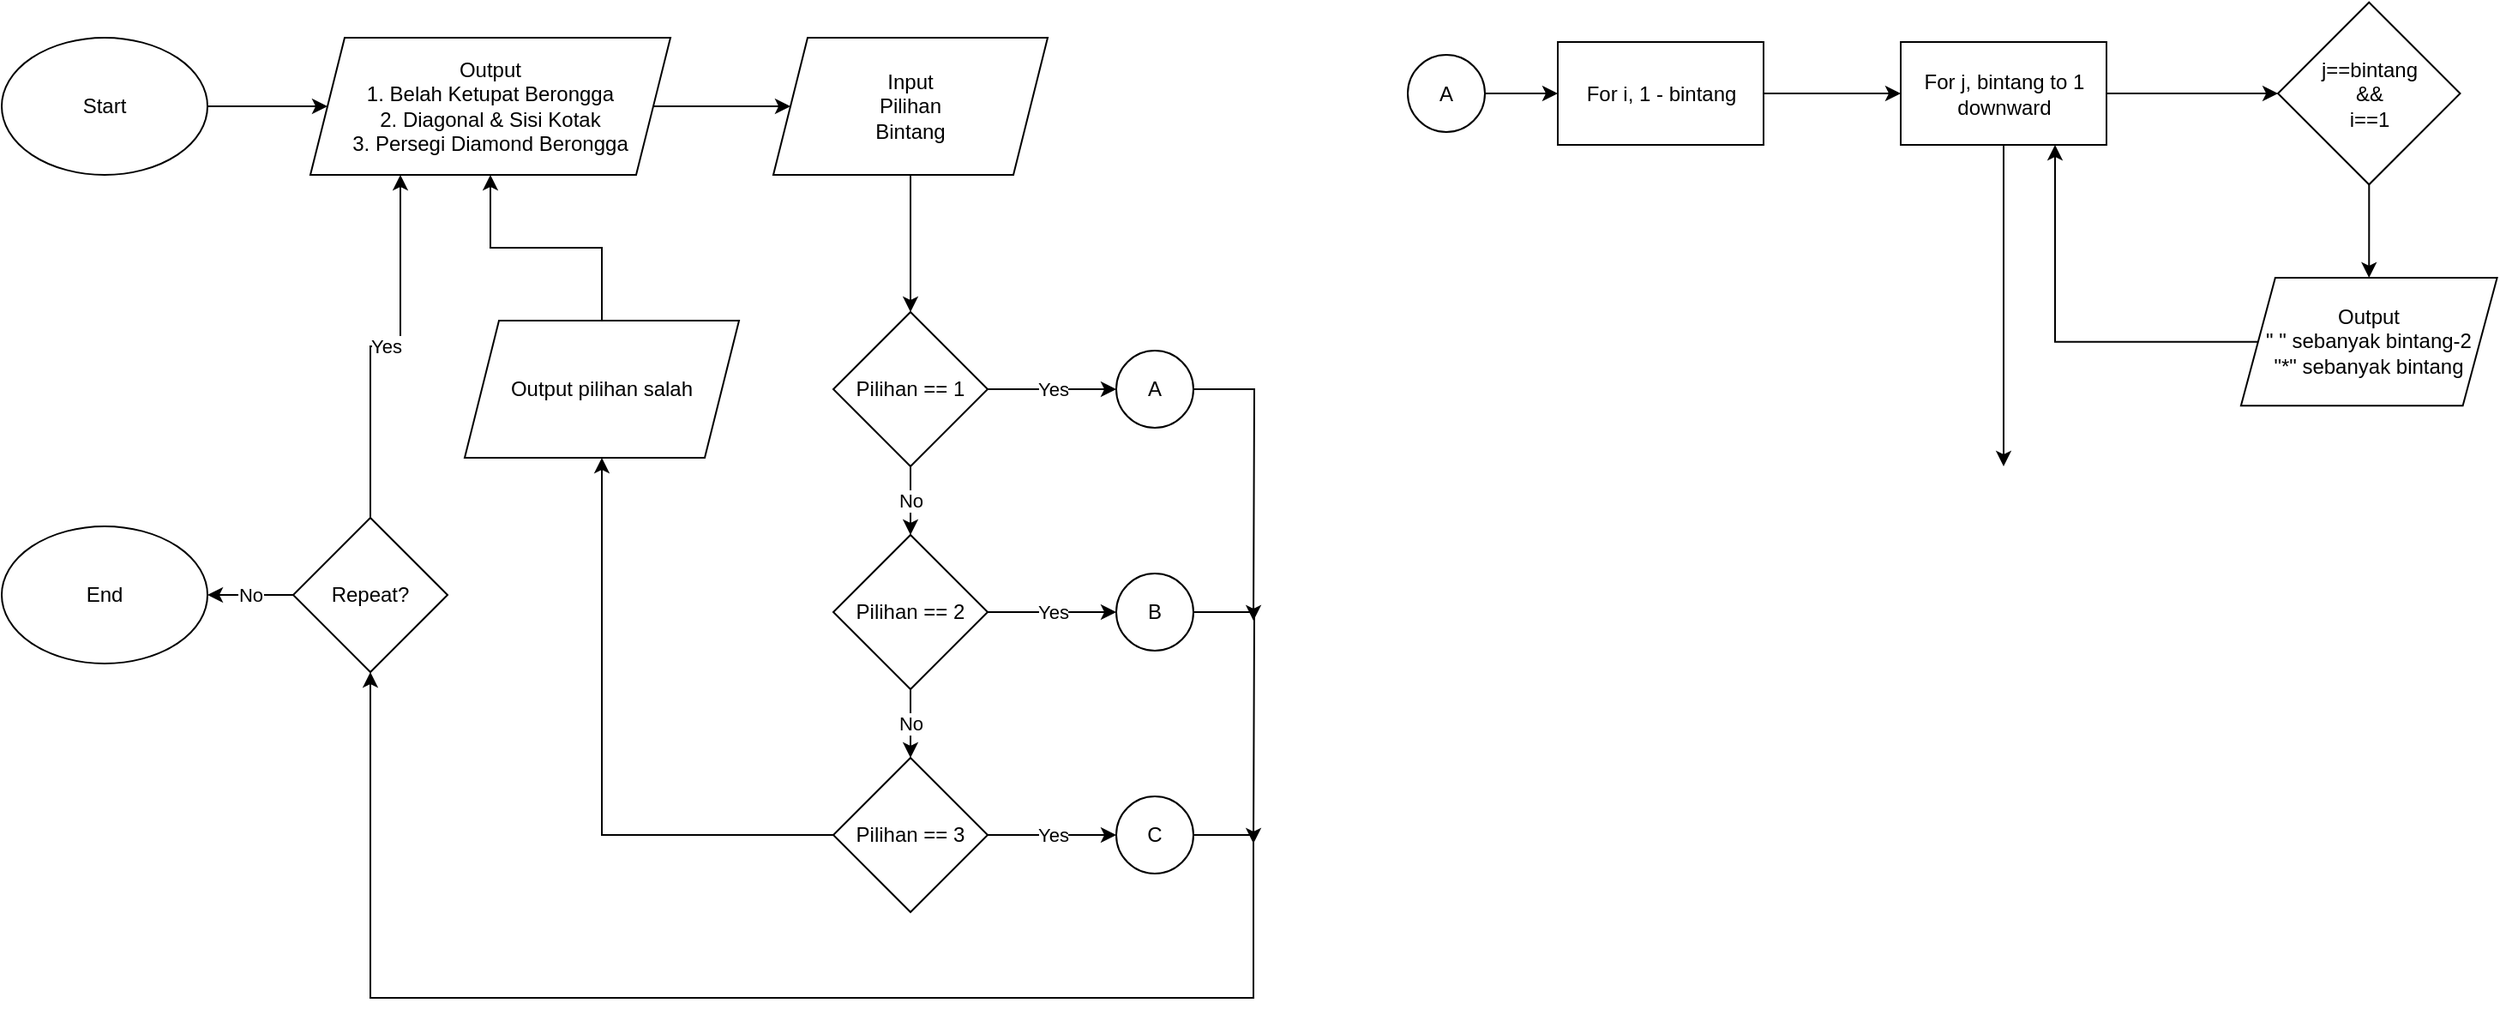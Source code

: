 <mxfile version="20.6.0" type="github"><diagram id="4S-9uo9bmIkG7f88ywFW" name="Page-1"><mxGraphModel dx="903" dy="487" grid="1" gridSize="10" guides="1" tooltips="1" connect="1" arrows="1" fold="1" page="1" pageScale="1" pageWidth="850" pageHeight="1100" math="0" shadow="0"><root><mxCell id="0"/><mxCell id="1" parent="0"/><mxCell id="MSXEvXp3fEAqalI_EgG9-3" style="edgeStyle=orthogonalEdgeStyle;rounded=0;orthogonalLoop=1;jettySize=auto;html=1;" edge="1" parent="1" source="MSXEvXp3fEAqalI_EgG9-1" target="MSXEvXp3fEAqalI_EgG9-2"><mxGeometry relative="1" as="geometry"/></mxCell><mxCell id="MSXEvXp3fEAqalI_EgG9-1" value="Start" style="ellipse;whiteSpace=wrap;html=1;" vertex="1" parent="1"><mxGeometry x="30" y="30" width="120" height="80" as="geometry"/></mxCell><mxCell id="MSXEvXp3fEAqalI_EgG9-5" style="edgeStyle=orthogonalEdgeStyle;rounded=0;orthogonalLoop=1;jettySize=auto;html=1;entryX=0;entryY=0.5;entryDx=0;entryDy=0;" edge="1" parent="1" source="MSXEvXp3fEAqalI_EgG9-2" target="MSXEvXp3fEAqalI_EgG9-4"><mxGeometry relative="1" as="geometry"/></mxCell><mxCell id="MSXEvXp3fEAqalI_EgG9-2" value="Output&lt;br&gt;&lt;span style=&quot;text-align: start; background-color: initial;&quot;&gt;1. Belah Ketupat Berongga&lt;br&gt;&lt;/span&gt;&lt;span style=&quot;text-align: start; background-color: initial;&quot;&gt;2. Diagonal &amp;amp; Sisi Kotak&lt;br&gt;&lt;/span&gt;&lt;span style=&quot;text-align: start; background-color: initial;&quot;&gt;3. Persegi Diamond Berongga&lt;br&gt;&lt;/span&gt;" style="shape=parallelogram;perimeter=parallelogramPerimeter;whiteSpace=wrap;html=1;fixedSize=1;" vertex="1" parent="1"><mxGeometry x="210" y="30" width="210" height="80" as="geometry"/></mxCell><mxCell id="MSXEvXp3fEAqalI_EgG9-7" value="" style="edgeStyle=orthogonalEdgeStyle;rounded=0;orthogonalLoop=1;jettySize=auto;html=1;" edge="1" parent="1" source="MSXEvXp3fEAqalI_EgG9-4" target="MSXEvXp3fEAqalI_EgG9-6"><mxGeometry relative="1" as="geometry"/></mxCell><mxCell id="MSXEvXp3fEAqalI_EgG9-4" value="Input &lt;br&gt;Pilihan&lt;br&gt;Bintang" style="shape=parallelogram;perimeter=parallelogramPerimeter;whiteSpace=wrap;html=1;fixedSize=1;" vertex="1" parent="1"><mxGeometry x="480" y="30" width="160" height="80" as="geometry"/></mxCell><mxCell id="MSXEvXp3fEAqalI_EgG9-10" value="No" style="edgeStyle=orthogonalEdgeStyle;rounded=0;orthogonalLoop=1;jettySize=auto;html=1;entryX=0.5;entryY=0;entryDx=0;entryDy=0;" edge="1" parent="1" source="MSXEvXp3fEAqalI_EgG9-6" target="MSXEvXp3fEAqalI_EgG9-8"><mxGeometry relative="1" as="geometry"/></mxCell><mxCell id="MSXEvXp3fEAqalI_EgG9-20" value="Yes" style="edgeStyle=orthogonalEdgeStyle;rounded=0;orthogonalLoop=1;jettySize=auto;html=1;entryX=0;entryY=0.5;entryDx=0;entryDy=0;" edge="1" parent="1" source="MSXEvXp3fEAqalI_EgG9-6" target="MSXEvXp3fEAqalI_EgG9-15"><mxGeometry relative="1" as="geometry"/></mxCell><mxCell id="MSXEvXp3fEAqalI_EgG9-6" value="Pilihan == 1" style="rhombus;whiteSpace=wrap;html=1;" vertex="1" parent="1"><mxGeometry x="515" y="190" width="90" height="90" as="geometry"/></mxCell><mxCell id="MSXEvXp3fEAqalI_EgG9-11" value="No" style="edgeStyle=orthogonalEdgeStyle;rounded=0;orthogonalLoop=1;jettySize=auto;html=1;entryX=0.5;entryY=0;entryDx=0;entryDy=0;" edge="1" parent="1" source="MSXEvXp3fEAqalI_EgG9-8" target="MSXEvXp3fEAqalI_EgG9-9"><mxGeometry relative="1" as="geometry"/></mxCell><mxCell id="MSXEvXp3fEAqalI_EgG9-21" value="Yes" style="edgeStyle=orthogonalEdgeStyle;rounded=0;orthogonalLoop=1;jettySize=auto;html=1;entryX=0;entryY=0.5;entryDx=0;entryDy=0;" edge="1" parent="1" source="MSXEvXp3fEAqalI_EgG9-8" target="MSXEvXp3fEAqalI_EgG9-18"><mxGeometry relative="1" as="geometry"/></mxCell><mxCell id="MSXEvXp3fEAqalI_EgG9-8" value="Pilihan == 2" style="rhombus;whiteSpace=wrap;html=1;" vertex="1" parent="1"><mxGeometry x="515" y="320" width="90" height="90" as="geometry"/></mxCell><mxCell id="MSXEvXp3fEAqalI_EgG9-12" style="edgeStyle=orthogonalEdgeStyle;rounded=0;orthogonalLoop=1;jettySize=auto;html=1;entryX=0.5;entryY=1;entryDx=0;entryDy=0;" edge="1" parent="1" source="MSXEvXp3fEAqalI_EgG9-9" target="MSXEvXp3fEAqalI_EgG9-13"><mxGeometry relative="1" as="geometry"><mxPoint x="300" y="280" as="targetPoint"/></mxGeometry></mxCell><mxCell id="MSXEvXp3fEAqalI_EgG9-22" value="Yes" style="edgeStyle=orthogonalEdgeStyle;rounded=0;orthogonalLoop=1;jettySize=auto;html=1;entryX=0;entryY=0.5;entryDx=0;entryDy=0;" edge="1" parent="1" source="MSXEvXp3fEAqalI_EgG9-9" target="MSXEvXp3fEAqalI_EgG9-19"><mxGeometry relative="1" as="geometry"/></mxCell><mxCell id="MSXEvXp3fEAqalI_EgG9-9" value="Pilihan == 3" style="rhombus;whiteSpace=wrap;html=1;" vertex="1" parent="1"><mxGeometry x="515" y="450" width="90" height="90" as="geometry"/></mxCell><mxCell id="MSXEvXp3fEAqalI_EgG9-14" style="edgeStyle=orthogonalEdgeStyle;rounded=0;orthogonalLoop=1;jettySize=auto;html=1;entryX=0.5;entryY=1;entryDx=0;entryDy=0;" edge="1" parent="1" source="MSXEvXp3fEAqalI_EgG9-13" target="MSXEvXp3fEAqalI_EgG9-2"><mxGeometry relative="1" as="geometry"/></mxCell><mxCell id="MSXEvXp3fEAqalI_EgG9-13" value="Output pilihan salah" style="shape=parallelogram;perimeter=parallelogramPerimeter;whiteSpace=wrap;html=1;fixedSize=1;" vertex="1" parent="1"><mxGeometry x="300" y="195" width="160" height="80" as="geometry"/></mxCell><mxCell id="MSXEvXp3fEAqalI_EgG9-25" style="edgeStyle=orthogonalEdgeStyle;rounded=0;orthogonalLoop=1;jettySize=auto;html=1;" edge="1" parent="1" source="MSXEvXp3fEAqalI_EgG9-15"><mxGeometry relative="1" as="geometry"><mxPoint x="760" y="370" as="targetPoint"/></mxGeometry></mxCell><mxCell id="MSXEvXp3fEAqalI_EgG9-15" value="A" style="ellipse;whiteSpace=wrap;html=1;aspect=fixed;" vertex="1" parent="1"><mxGeometry x="680" y="212.5" width="45" height="45" as="geometry"/></mxCell><mxCell id="MSXEvXp3fEAqalI_EgG9-24" style="edgeStyle=orthogonalEdgeStyle;rounded=0;orthogonalLoop=1;jettySize=auto;html=1;" edge="1" parent="1" source="MSXEvXp3fEAqalI_EgG9-18"><mxGeometry relative="1" as="geometry"><mxPoint x="760" y="500" as="targetPoint"/></mxGeometry></mxCell><mxCell id="MSXEvXp3fEAqalI_EgG9-18" value="B" style="ellipse;whiteSpace=wrap;html=1;aspect=fixed;" vertex="1" parent="1"><mxGeometry x="680" y="342.5" width="45" height="45" as="geometry"/></mxCell><mxCell id="MSXEvXp3fEAqalI_EgG9-23" style="edgeStyle=orthogonalEdgeStyle;rounded=0;orthogonalLoop=1;jettySize=auto;html=1;entryX=0.5;entryY=1;entryDx=0;entryDy=0;" edge="1" parent="1" source="MSXEvXp3fEAqalI_EgG9-19" target="MSXEvXp3fEAqalI_EgG9-27"><mxGeometry relative="1" as="geometry"><mxPoint x="300" y="510" as="targetPoint"/><Array as="points"><mxPoint x="760" y="495"/><mxPoint x="760" y="590"/><mxPoint x="245" y="590"/></Array></mxGeometry></mxCell><mxCell id="MSXEvXp3fEAqalI_EgG9-19" value="C" style="ellipse;whiteSpace=wrap;html=1;aspect=fixed;" vertex="1" parent="1"><mxGeometry x="680" y="472.5" width="45" height="45" as="geometry"/></mxCell><mxCell id="MSXEvXp3fEAqalI_EgG9-33" value="" style="edgeStyle=orthogonalEdgeStyle;rounded=0;orthogonalLoop=1;jettySize=auto;html=1;" edge="1" parent="1" source="MSXEvXp3fEAqalI_EgG9-26" target="MSXEvXp3fEAqalI_EgG9-32"><mxGeometry relative="1" as="geometry"/></mxCell><mxCell id="MSXEvXp3fEAqalI_EgG9-26" value="A" style="ellipse;whiteSpace=wrap;html=1;aspect=fixed;" vertex="1" parent="1"><mxGeometry x="850" y="40" width="45" height="45" as="geometry"/></mxCell><mxCell id="MSXEvXp3fEAqalI_EgG9-28" value="Yes" style="edgeStyle=orthogonalEdgeStyle;rounded=0;orthogonalLoop=1;jettySize=auto;html=1;entryX=0.25;entryY=1;entryDx=0;entryDy=0;" edge="1" parent="1" source="MSXEvXp3fEAqalI_EgG9-27" target="MSXEvXp3fEAqalI_EgG9-2"><mxGeometry relative="1" as="geometry"/></mxCell><mxCell id="MSXEvXp3fEAqalI_EgG9-30" value="No" style="edgeStyle=orthogonalEdgeStyle;rounded=0;orthogonalLoop=1;jettySize=auto;html=1;entryX=1;entryY=0.5;entryDx=0;entryDy=0;" edge="1" parent="1" source="MSXEvXp3fEAqalI_EgG9-27" target="MSXEvXp3fEAqalI_EgG9-29"><mxGeometry relative="1" as="geometry"/></mxCell><mxCell id="MSXEvXp3fEAqalI_EgG9-27" value="Repeat?" style="rhombus;whiteSpace=wrap;html=1;" vertex="1" parent="1"><mxGeometry x="200" y="310" width="90" height="90" as="geometry"/></mxCell><mxCell id="MSXEvXp3fEAqalI_EgG9-29" value="End" style="ellipse;whiteSpace=wrap;html=1;" vertex="1" parent="1"><mxGeometry x="30" y="315" width="120" height="80" as="geometry"/></mxCell><mxCell id="MSXEvXp3fEAqalI_EgG9-35" value="" style="edgeStyle=orthogonalEdgeStyle;rounded=0;orthogonalLoop=1;jettySize=auto;html=1;" edge="1" parent="1" source="MSXEvXp3fEAqalI_EgG9-32" target="MSXEvXp3fEAqalI_EgG9-34"><mxGeometry relative="1" as="geometry"/></mxCell><mxCell id="MSXEvXp3fEAqalI_EgG9-32" value="For i, 1 - bintang" style="whiteSpace=wrap;html=1;" vertex="1" parent="1"><mxGeometry x="937.5" y="32.5" width="120" height="60" as="geometry"/></mxCell><mxCell id="MSXEvXp3fEAqalI_EgG9-39" value="" style="edgeStyle=orthogonalEdgeStyle;rounded=0;orthogonalLoop=1;jettySize=auto;html=1;" edge="1" parent="1" source="MSXEvXp3fEAqalI_EgG9-34" target="MSXEvXp3fEAqalI_EgG9-38"><mxGeometry relative="1" as="geometry"/></mxCell><mxCell id="MSXEvXp3fEAqalI_EgG9-44" style="edgeStyle=orthogonalEdgeStyle;rounded=0;orthogonalLoop=1;jettySize=auto;html=1;" edge="1" parent="1" source="MSXEvXp3fEAqalI_EgG9-34"><mxGeometry relative="1" as="geometry"><mxPoint x="1197.5" y="280" as="targetPoint"/></mxGeometry></mxCell><mxCell id="MSXEvXp3fEAqalI_EgG9-34" value="For j, bintang to 1&lt;br&gt;downward" style="whiteSpace=wrap;html=1;" vertex="1" parent="1"><mxGeometry x="1137.5" y="32.5" width="120" height="60" as="geometry"/></mxCell><mxCell id="MSXEvXp3fEAqalI_EgG9-41" style="edgeStyle=orthogonalEdgeStyle;rounded=0;orthogonalLoop=1;jettySize=auto;html=1;entryX=0.5;entryY=0;entryDx=0;entryDy=0;" edge="1" parent="1" source="MSXEvXp3fEAqalI_EgG9-38" target="MSXEvXp3fEAqalI_EgG9-40"><mxGeometry relative="1" as="geometry"/></mxCell><mxCell id="MSXEvXp3fEAqalI_EgG9-38" value="j==bintang &lt;br&gt;&amp;amp;&amp;amp; &lt;br&gt;i==1" style="rhombus;whiteSpace=wrap;html=1;" vertex="1" parent="1"><mxGeometry x="1357.5" y="9.38" width="106.25" height="106.25" as="geometry"/></mxCell><mxCell id="MSXEvXp3fEAqalI_EgG9-42" style="edgeStyle=orthogonalEdgeStyle;rounded=0;orthogonalLoop=1;jettySize=auto;html=1;entryX=0.75;entryY=1;entryDx=0;entryDy=0;" edge="1" parent="1" source="MSXEvXp3fEAqalI_EgG9-40" target="MSXEvXp3fEAqalI_EgG9-34"><mxGeometry relative="1" as="geometry"/></mxCell><mxCell id="MSXEvXp3fEAqalI_EgG9-40" value="Output&lt;br&gt;&quot; &quot; sebanyak bintang-2&lt;br&gt;&quot;*&quot; sebanyak bintang&lt;br&gt;" style="shape=parallelogram;perimeter=parallelogramPerimeter;whiteSpace=wrap;html=1;fixedSize=1;" vertex="1" parent="1"><mxGeometry x="1335.94" y="170" width="149.37" height="74.68" as="geometry"/></mxCell></root></mxGraphModel></diagram></mxfile>